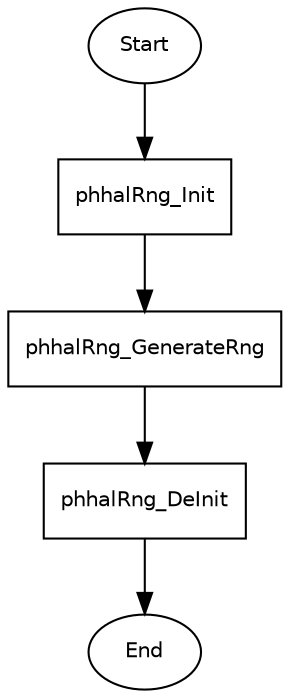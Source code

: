 
     digraph "Sample Usage"{
         node [shape=oval, fontname="Helvetica", fontsize=10];
         End;
         Start;

         node [shape=record, fontname="Helvetica", fontsize=10];

     //Nodes
         phhalRng_Init [URL ="\ref phhalRng_Init"];
         phhalRng_GenerateRng [URL ="\ref phhalRng_GenerateRng"];
         phhalRng_DeInit [URL ="\ref phhalRng_DeInit"];


     //Logical Flow
         Start -> phhalRng_Init -> phhalRng_GenerateRng -> phhalRng_DeInit -> End;

     //optionals
         edge [ style="dashed", color="green" ];

     //error/abort cases
         edge [ style="dashed", color="red" ];

     }
